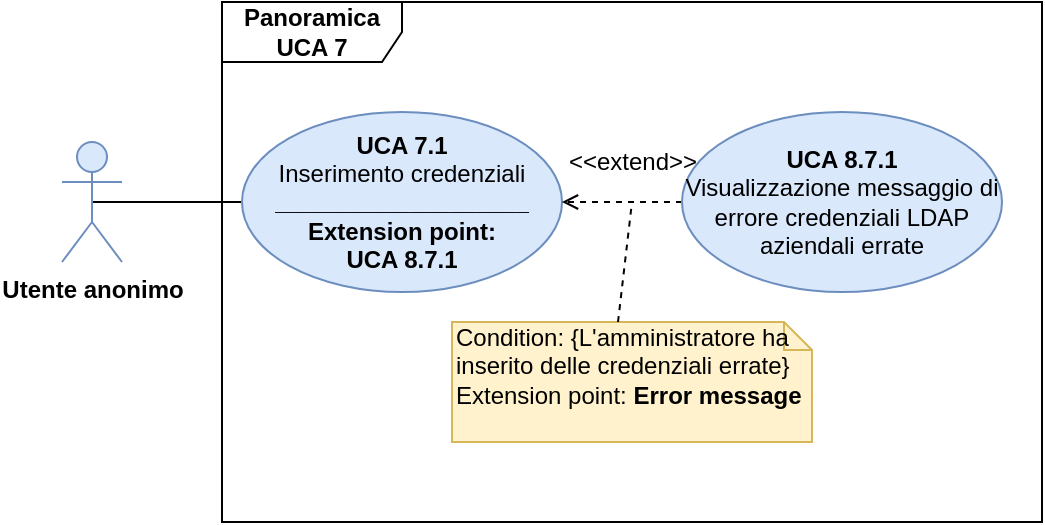 <mxfile version="12.5.1" type="google"><diagram id="EM9nJX42KzBP2W1JiAd_" name="Page-1"><mxGraphModel dx="1550" dy="787" grid="1" gridSize="10" guides="1" tooltips="1" connect="1" arrows="1" fold="1" page="1" pageScale="1" pageWidth="827" pageHeight="1169" math="0" shadow="0"><root><mxCell id="0"/><mxCell id="1" parent="0"/><mxCell id="DnCogvJUfcJP1uMkdTBv-1" style="edgeStyle=orthogonalEdgeStyle;rounded=0;orthogonalLoop=1;jettySize=auto;html=1;entryX=0;entryY=0.5;entryDx=0;entryDy=0;endArrow=none;endFill=0;exitX=0.5;exitY=0.5;exitDx=0;exitDy=0;exitPerimeter=0;" edge="1" parent="1" source="DnCogvJUfcJP1uMkdTBv-2" target="DnCogvJUfcJP1uMkdTBv-4"><mxGeometry relative="1" as="geometry"/></mxCell><mxCell id="DnCogvJUfcJP1uMkdTBv-2" value="&lt;b&gt;Utente anonimo&lt;/b&gt;" style="shape=umlActor;verticalLabelPosition=bottom;labelBackgroundColor=#ffffff;verticalAlign=top;html=1;outlineConnect=0;fillColor=#dae8fc;strokeColor=#6c8ebf;" vertex="1" parent="1"><mxGeometry x="60" y="280" width="30" height="60" as="geometry"/></mxCell><mxCell id="DnCogvJUfcJP1uMkdTBv-3" value="&lt;b&gt;Panoramica UCA 7&lt;/b&gt;" style="shape=umlFrame;whiteSpace=wrap;html=1;width=90;height=30;" vertex="1" parent="1"><mxGeometry x="140" y="210" width="410" height="260" as="geometry"/></mxCell><mxCell id="DnCogvJUfcJP1uMkdTBv-4" value="&lt;b&gt;UCA 7.1&lt;/b&gt;&lt;br&gt;Inserimento credenziali&lt;br&gt;&lt;b&gt;___________________&lt;br&gt;Extension point:&lt;br&gt;UCA 8.7.1&lt;/b&gt;" style="ellipse;whiteSpace=wrap;html=1;fillColor=#dae8fc;strokeColor=#6c8ebf;" vertex="1" parent="1"><mxGeometry x="150" y="265" width="160" height="90" as="geometry"/></mxCell><mxCell id="DnCogvJUfcJP1uMkdTBv-5" style="edgeStyle=orthogonalEdgeStyle;rounded=0;orthogonalLoop=1;jettySize=auto;html=1;entryX=1;entryY=0.5;entryDx=0;entryDy=0;endArrow=open;endFill=0;dashed=1;" edge="1" parent="1" source="DnCogvJUfcJP1uMkdTBv-6" target="DnCogvJUfcJP1uMkdTBv-4"><mxGeometry relative="1" as="geometry"/></mxCell><mxCell id="DnCogvJUfcJP1uMkdTBv-6" value="&lt;b&gt;UCA 8.7.1&lt;/b&gt;&lt;br&gt;Visualizzazione messaggio di errore credenziali LDAP aziendali errate" style="ellipse;whiteSpace=wrap;html=1;fillColor=#dae8fc;strokeColor=#6c8ebf;" vertex="1" parent="1"><mxGeometry x="370" y="265" width="160" height="90" as="geometry"/></mxCell><mxCell id="DnCogvJUfcJP1uMkdTBv-7" value="&amp;lt;&amp;lt;extend&amp;gt;&amp;gt;" style="text;html=1;align=center;verticalAlign=middle;resizable=0;points=[];autosize=1;" vertex="1" parent="1"><mxGeometry x="305" y="280" width="80" height="20" as="geometry"/></mxCell><mxCell id="DnCogvJUfcJP1uMkdTBv-8" value="Condition: {L'amministratore ha inserito delle credenziali errate}&lt;br&gt;Extension point: &lt;b&gt;Error message&lt;/b&gt;" style="shape=note;whiteSpace=wrap;html=1;size=14;verticalAlign=top;align=left;spacingTop=-6;fillColor=#fff2cc;strokeColor=#d6b656;" vertex="1" parent="1"><mxGeometry x="255" y="370" width="180" height="60" as="geometry"/></mxCell><mxCell id="DnCogvJUfcJP1uMkdTBv-9" value="" style="endArrow=none;dashed=1;html=1;exitX=0;exitY=0;exitDx=83;exitDy=0;exitPerimeter=0;" edge="1" parent="1" source="DnCogvJUfcJP1uMkdTBv-8"><mxGeometry width="50" height="50" relative="1" as="geometry"><mxPoint x="320" y="370" as="sourcePoint"/><mxPoint x="345" y="310" as="targetPoint"/></mxGeometry></mxCell></root></mxGraphModel></diagram></mxfile>